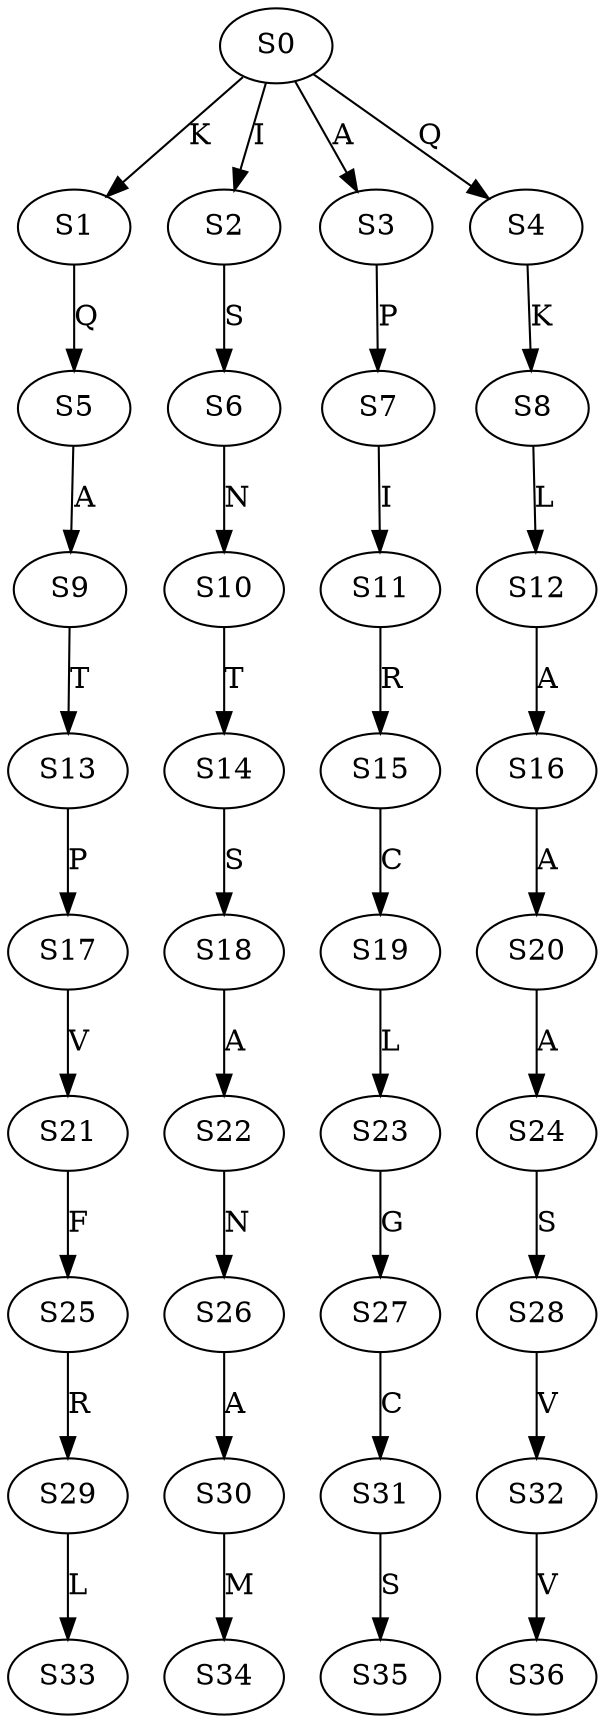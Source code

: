 strict digraph  {
	S0 -> S1 [ label = K ];
	S0 -> S2 [ label = I ];
	S0 -> S3 [ label = A ];
	S0 -> S4 [ label = Q ];
	S1 -> S5 [ label = Q ];
	S2 -> S6 [ label = S ];
	S3 -> S7 [ label = P ];
	S4 -> S8 [ label = K ];
	S5 -> S9 [ label = A ];
	S6 -> S10 [ label = N ];
	S7 -> S11 [ label = I ];
	S8 -> S12 [ label = L ];
	S9 -> S13 [ label = T ];
	S10 -> S14 [ label = T ];
	S11 -> S15 [ label = R ];
	S12 -> S16 [ label = A ];
	S13 -> S17 [ label = P ];
	S14 -> S18 [ label = S ];
	S15 -> S19 [ label = C ];
	S16 -> S20 [ label = A ];
	S17 -> S21 [ label = V ];
	S18 -> S22 [ label = A ];
	S19 -> S23 [ label = L ];
	S20 -> S24 [ label = A ];
	S21 -> S25 [ label = F ];
	S22 -> S26 [ label = N ];
	S23 -> S27 [ label = G ];
	S24 -> S28 [ label = S ];
	S25 -> S29 [ label = R ];
	S26 -> S30 [ label = A ];
	S27 -> S31 [ label = C ];
	S28 -> S32 [ label = V ];
	S29 -> S33 [ label = L ];
	S30 -> S34 [ label = M ];
	S31 -> S35 [ label = S ];
	S32 -> S36 [ label = V ];
}
